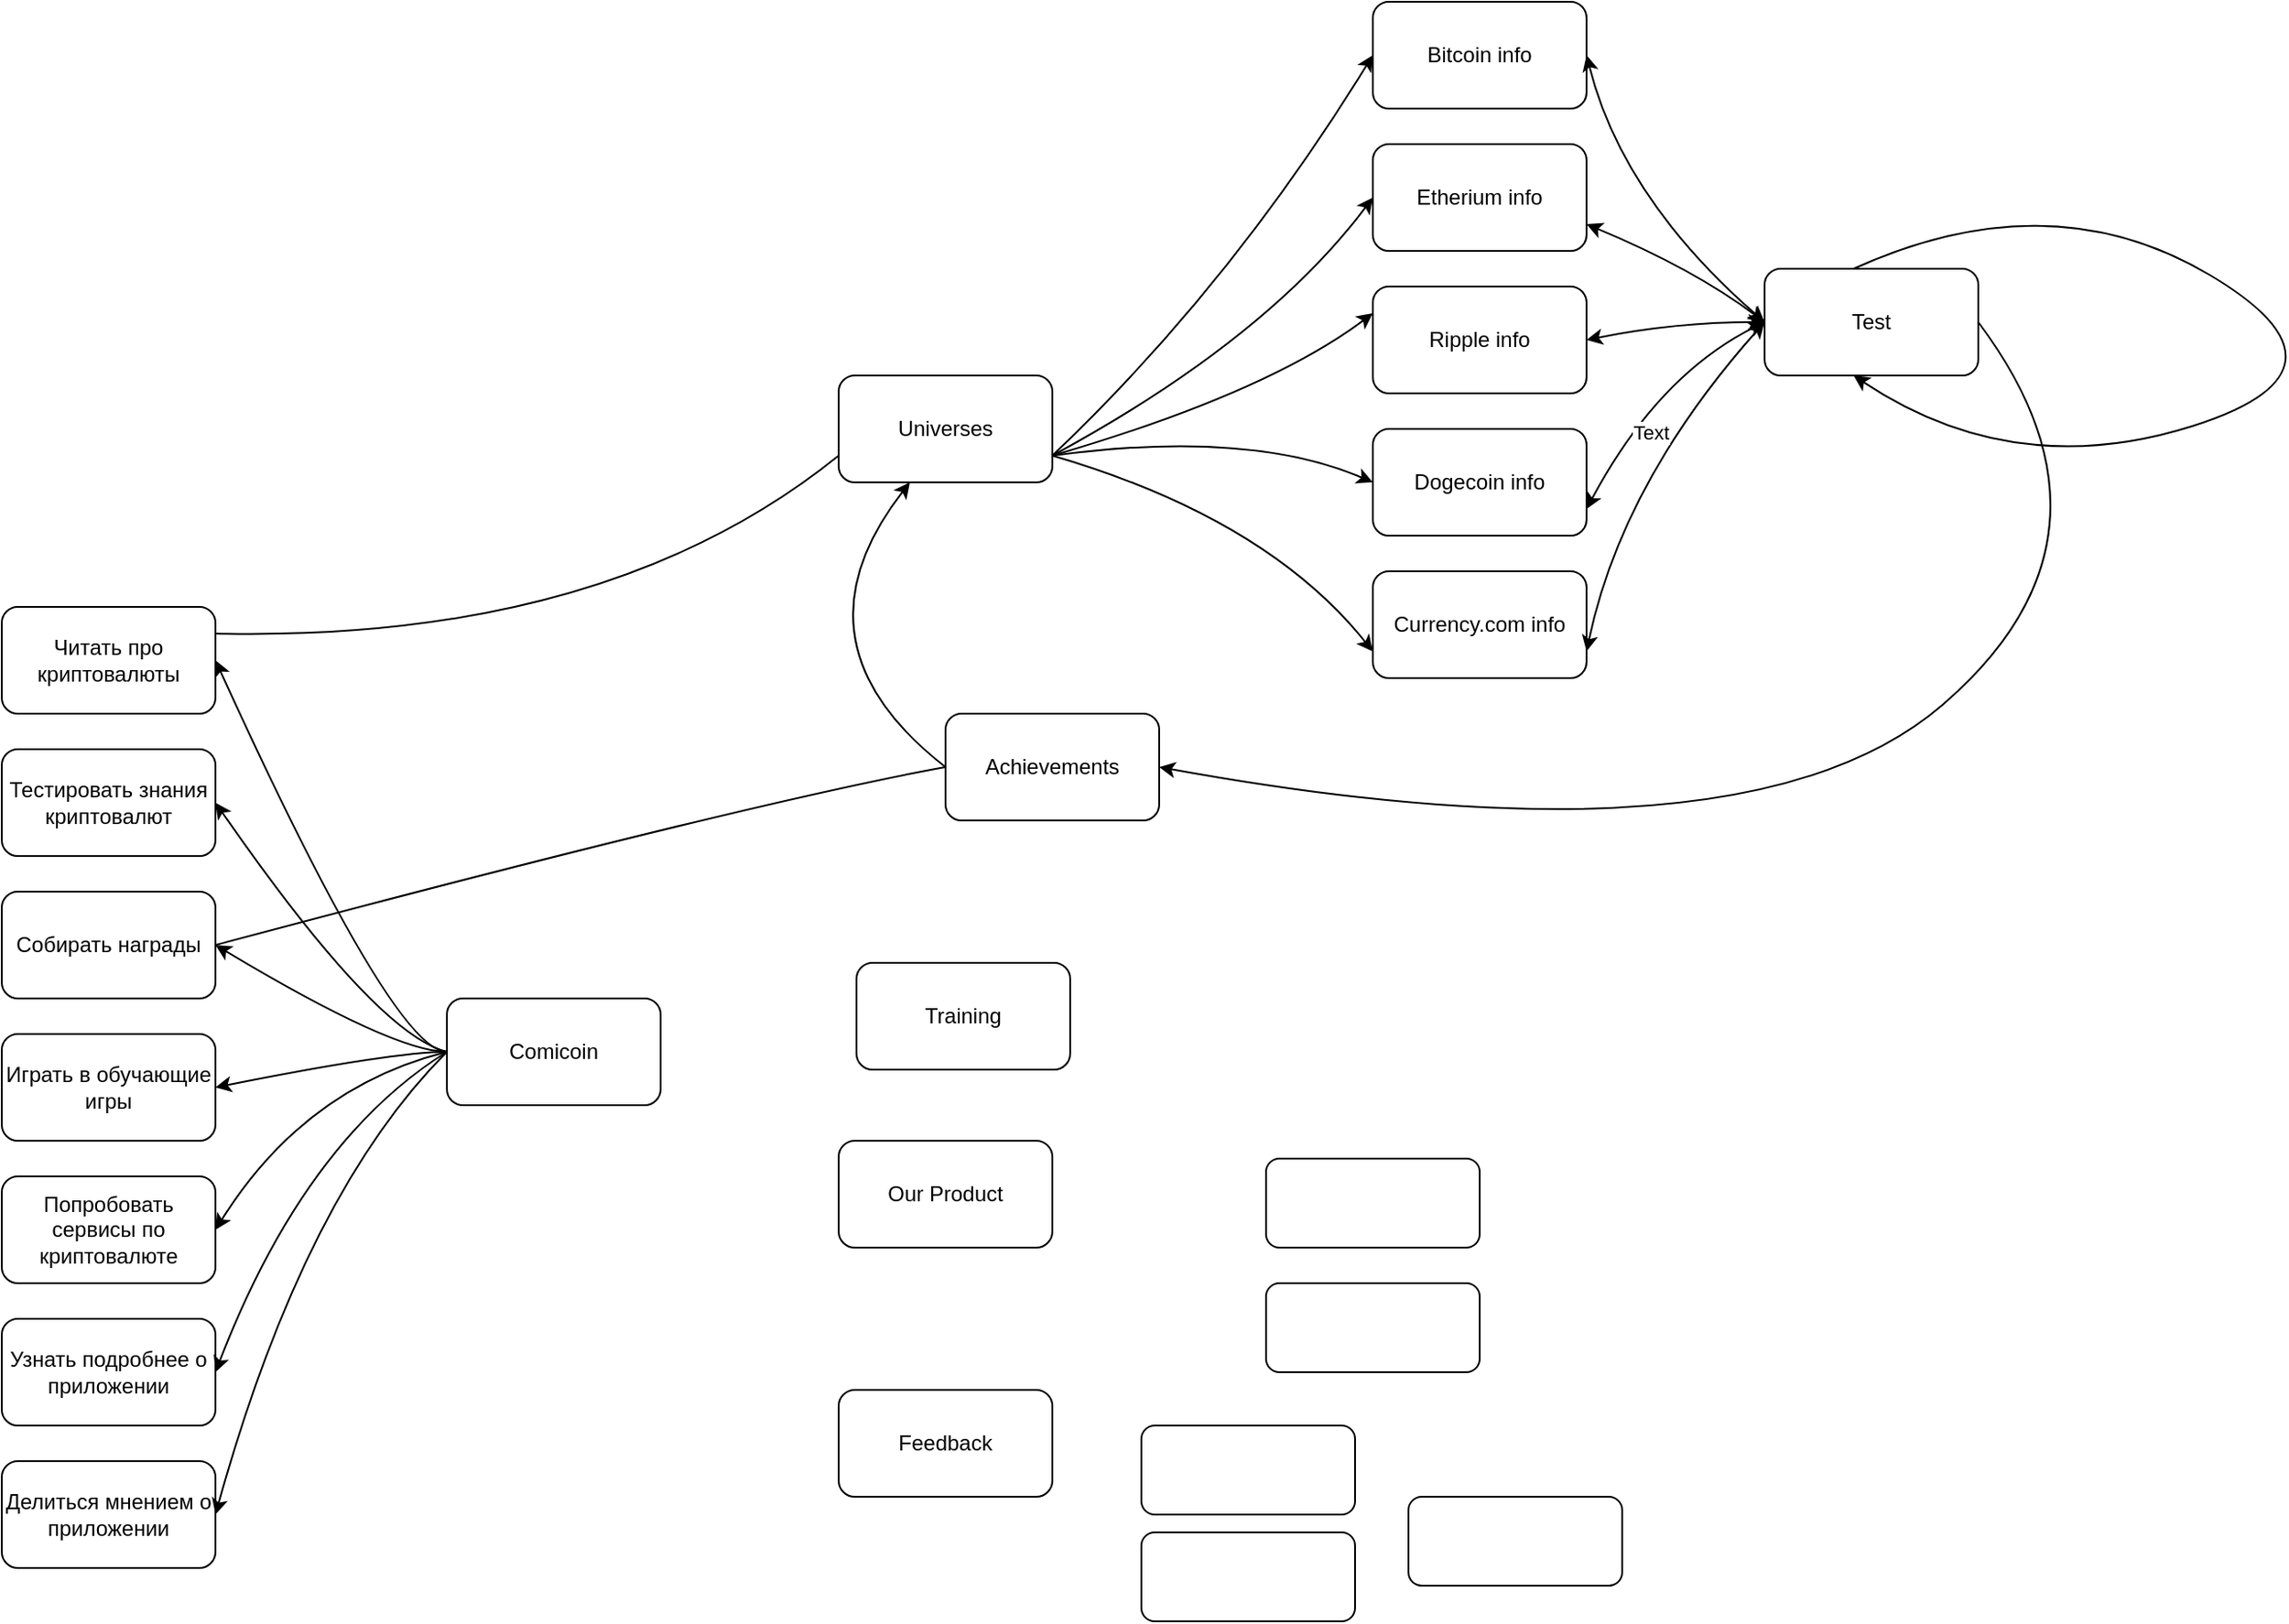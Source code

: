 <mxfile version="20.8.10" type="github">
  <diagram id="6a731a19-8d31-9384-78a2-239565b7b9f0" name="Page-1">
    <mxGraphModel dx="1400" dy="1602" grid="1" gridSize="10" guides="0" tooltips="1" connect="1" arrows="0" fold="1" page="1" pageScale="1" pageWidth="1169" pageHeight="827" background="none" math="0" shadow="0">
      <root>
        <mxCell id="0" />
        <mxCell id="1" parent="0" />
        <mxCell id="xASsT9ErBBi53nfP-A5v-1779" value="Узнать подробнее о приложении" style="rounded=1;whiteSpace=wrap;html=1;" vertex="1" parent="1">
          <mxGeometry x="280" y="620" width="120" height="60" as="geometry" />
        </mxCell>
        <mxCell id="xASsT9ErBBi53nfP-A5v-1780" value="Попробовать сервисы по криптовалюте" style="rounded=1;whiteSpace=wrap;html=1;" vertex="1" parent="1">
          <mxGeometry x="280" y="540" width="120" height="60" as="geometry" />
        </mxCell>
        <mxCell id="xASsT9ErBBi53nfP-A5v-1781" value="Играть в обучающие игры" style="rounded=1;whiteSpace=wrap;html=1;" vertex="1" parent="1">
          <mxGeometry x="280" y="460" width="120" height="60" as="geometry" />
        </mxCell>
        <mxCell id="xASsT9ErBBi53nfP-A5v-1782" value="Тестировать знания криптовалют" style="rounded=1;whiteSpace=wrap;html=1;" vertex="1" parent="1">
          <mxGeometry x="280" y="300" width="120" height="60" as="geometry" />
        </mxCell>
        <mxCell id="xASsT9ErBBi53nfP-A5v-1783" value="Читать про криптовалюты" style="rounded=1;whiteSpace=wrap;html=1;" vertex="1" parent="1">
          <mxGeometry x="280" y="220" width="120" height="60" as="geometry" />
        </mxCell>
        <mxCell id="xASsT9ErBBi53nfP-A5v-1786" value="Делиться мнением о приложении" style="rounded=1;whiteSpace=wrap;html=1;" vertex="1" parent="1">
          <mxGeometry x="280" y="700" width="120" height="60" as="geometry" />
        </mxCell>
        <mxCell id="xASsT9ErBBi53nfP-A5v-1787" value="Comicoin" style="rounded=1;whiteSpace=wrap;html=1;" vertex="1" parent="1">
          <mxGeometry x="530" y="440" width="120" height="60" as="geometry" />
        </mxCell>
        <mxCell id="xASsT9ErBBi53nfP-A5v-1788" value="" style="curved=1;endArrow=classic;html=1;rounded=0;entryX=1;entryY=0.5;entryDx=0;entryDy=0;exitX=0;exitY=0.5;exitDx=0;exitDy=0;" edge="1" parent="1" source="xASsT9ErBBi53nfP-A5v-1787" target="xASsT9ErBBi53nfP-A5v-1783">
          <mxGeometry width="50" height="50" relative="1" as="geometry">
            <mxPoint x="510" y="470" as="sourcePoint" />
            <mxPoint x="560" y="420" as="targetPoint" />
            <Array as="points">
              <mxPoint x="500" y="470" />
            </Array>
          </mxGeometry>
        </mxCell>
        <mxCell id="xASsT9ErBBi53nfP-A5v-1789" value="" style="curved=1;endArrow=classic;html=1;rounded=0;entryX=1;entryY=0.5;entryDx=0;entryDy=0;exitX=0;exitY=0.5;exitDx=0;exitDy=0;" edge="1" parent="1" source="xASsT9ErBBi53nfP-A5v-1787" target="xASsT9ErBBi53nfP-A5v-1782">
          <mxGeometry width="50" height="50" relative="1" as="geometry">
            <mxPoint x="510" y="470" as="sourcePoint" />
            <mxPoint x="560" y="420" as="targetPoint" />
            <Array as="points">
              <mxPoint x="490" y="460" />
            </Array>
          </mxGeometry>
        </mxCell>
        <mxCell id="xASsT9ErBBi53nfP-A5v-1791" value="" style="curved=1;endArrow=classic;html=1;rounded=0;entryX=1;entryY=0.5;entryDx=0;entryDy=0;" edge="1" parent="1" target="xASsT9ErBBi53nfP-A5v-1781">
          <mxGeometry width="50" height="50" relative="1" as="geometry">
            <mxPoint x="530" y="470" as="sourcePoint" />
            <mxPoint x="410" y="390" as="targetPoint" />
            <Array as="points">
              <mxPoint x="500" y="470" />
            </Array>
          </mxGeometry>
        </mxCell>
        <mxCell id="xASsT9ErBBi53nfP-A5v-1792" value="" style="curved=1;endArrow=classic;html=1;rounded=0;entryX=1;entryY=0.5;entryDx=0;entryDy=0;exitX=0;exitY=0.5;exitDx=0;exitDy=0;" edge="1" parent="1" source="xASsT9ErBBi53nfP-A5v-1787" target="xASsT9ErBBi53nfP-A5v-1780">
          <mxGeometry width="50" height="50" relative="1" as="geometry">
            <mxPoint x="550" y="490" as="sourcePoint" />
            <mxPoint x="420" y="400" as="targetPoint" />
            <Array as="points">
              <mxPoint x="450" y="490" />
            </Array>
          </mxGeometry>
        </mxCell>
        <mxCell id="xASsT9ErBBi53nfP-A5v-1793" value="" style="curved=1;endArrow=classic;html=1;rounded=0;entryX=1;entryY=0.5;entryDx=0;entryDy=0;exitX=0;exitY=0.5;exitDx=0;exitDy=0;" edge="1" parent="1" source="xASsT9ErBBi53nfP-A5v-1787" target="xASsT9ErBBi53nfP-A5v-1779">
          <mxGeometry width="50" height="50" relative="1" as="geometry">
            <mxPoint x="560" y="500" as="sourcePoint" />
            <mxPoint x="430" y="410" as="targetPoint" />
            <Array as="points">
              <mxPoint x="450" y="520" />
            </Array>
          </mxGeometry>
        </mxCell>
        <mxCell id="xASsT9ErBBi53nfP-A5v-1794" value="" style="curved=1;endArrow=classic;html=1;rounded=0;entryX=1;entryY=0.5;entryDx=0;entryDy=0;exitX=0;exitY=0.5;exitDx=0;exitDy=0;" edge="1" parent="1" source="xASsT9ErBBi53nfP-A5v-1787" target="xASsT9ErBBi53nfP-A5v-1786">
          <mxGeometry width="50" height="50" relative="1" as="geometry">
            <mxPoint x="570" y="510" as="sourcePoint" />
            <mxPoint x="440" y="420" as="targetPoint" />
            <Array as="points">
              <mxPoint x="450" y="550" />
            </Array>
          </mxGeometry>
        </mxCell>
        <mxCell id="xASsT9ErBBi53nfP-A5v-1795" value="Universes" style="rounded=1;whiteSpace=wrap;html=1;" vertex="1" parent="1">
          <mxGeometry x="750" y="90" width="120" height="60" as="geometry" />
        </mxCell>
        <mxCell id="xASsT9ErBBi53nfP-A5v-1796" value="Training" style="rounded=1;whiteSpace=wrap;html=1;" vertex="1" parent="1">
          <mxGeometry x="760" y="420" width="120" height="60" as="geometry" />
        </mxCell>
        <mxCell id="xASsT9ErBBi53nfP-A5v-1797" value="Our Product" style="rounded=1;whiteSpace=wrap;html=1;" vertex="1" parent="1">
          <mxGeometry x="750" y="520" width="120" height="60" as="geometry" />
        </mxCell>
        <mxCell id="xASsT9ErBBi53nfP-A5v-1798" value="Bitcoin info" style="rounded=1;whiteSpace=wrap;html=1;" vertex="1" parent="1">
          <mxGeometry x="1050" y="-120" width="120" height="60" as="geometry" />
        </mxCell>
        <mxCell id="xASsT9ErBBi53nfP-A5v-1800" value="Собирать награды" style="rounded=1;whiteSpace=wrap;html=1;" vertex="1" parent="1">
          <mxGeometry x="280" y="380" width="120" height="60" as="geometry" />
        </mxCell>
        <mxCell id="xASsT9ErBBi53nfP-A5v-1802" value="" style="curved=1;endArrow=classic;html=1;rounded=0;entryX=1;entryY=0.5;entryDx=0;entryDy=0;" edge="1" parent="1" target="xASsT9ErBBi53nfP-A5v-1800">
          <mxGeometry width="50" height="50" relative="1" as="geometry">
            <mxPoint x="530" y="470" as="sourcePoint" />
            <mxPoint x="410" y="340" as="targetPoint" />
            <Array as="points">
              <mxPoint x="500" y="470" />
            </Array>
          </mxGeometry>
        </mxCell>
        <mxCell id="xASsT9ErBBi53nfP-A5v-1803" value="Etherium info" style="rounded=1;whiteSpace=wrap;html=1;" vertex="1" parent="1">
          <mxGeometry x="1050" y="-40" width="120" height="60" as="geometry" />
        </mxCell>
        <mxCell id="xASsT9ErBBi53nfP-A5v-1804" value="Ripple info" style="rounded=1;whiteSpace=wrap;html=1;" vertex="1" parent="1">
          <mxGeometry x="1050" y="40" width="120" height="60" as="geometry" />
        </mxCell>
        <mxCell id="xASsT9ErBBi53nfP-A5v-1805" value="Dogecoin info" style="rounded=1;whiteSpace=wrap;html=1;" vertex="1" parent="1">
          <mxGeometry x="1050" y="120" width="120" height="60" as="geometry" />
        </mxCell>
        <mxCell id="xASsT9ErBBi53nfP-A5v-1806" value="Currency.com info" style="rounded=1;whiteSpace=wrap;html=1;" vertex="1" parent="1">
          <mxGeometry x="1050" y="200" width="120" height="60" as="geometry" />
        </mxCell>
        <mxCell id="xASsT9ErBBi53nfP-A5v-1809" value="" style="curved=1;endArrow=classic;html=1;rounded=0;entryX=0;entryY=0.5;entryDx=0;entryDy=0;exitX=1;exitY=0.75;exitDx=0;exitDy=0;" edge="1" parent="1" source="xASsT9ErBBi53nfP-A5v-1795" target="xASsT9ErBBi53nfP-A5v-1798">
          <mxGeometry width="50" height="50" relative="1" as="geometry">
            <mxPoint x="880" y="120" as="sourcePoint" />
            <mxPoint x="810" y="150" as="targetPoint" />
            <Array as="points">
              <mxPoint x="970" y="40" />
            </Array>
          </mxGeometry>
        </mxCell>
        <mxCell id="xASsT9ErBBi53nfP-A5v-1810" value="" style="curved=1;endArrow=classic;html=1;rounded=0;entryX=0;entryY=0.5;entryDx=0;entryDy=0;exitX=1;exitY=0.75;exitDx=0;exitDy=0;" edge="1" parent="1" source="xASsT9ErBBi53nfP-A5v-1795" target="xASsT9ErBBi53nfP-A5v-1803">
          <mxGeometry width="50" height="50" relative="1" as="geometry">
            <mxPoint x="890" y="120" as="sourcePoint" />
            <mxPoint x="1060" y="-80" as="targetPoint" />
            <Array as="points">
              <mxPoint x="990" y="70" />
            </Array>
          </mxGeometry>
        </mxCell>
        <mxCell id="xASsT9ErBBi53nfP-A5v-1811" value="" style="curved=1;endArrow=classic;html=1;rounded=0;entryX=0;entryY=0.25;entryDx=0;entryDy=0;exitX=1;exitY=0.75;exitDx=0;exitDy=0;" edge="1" parent="1" source="xASsT9ErBBi53nfP-A5v-1795" target="xASsT9ErBBi53nfP-A5v-1804">
          <mxGeometry width="50" height="50" relative="1" as="geometry">
            <mxPoint x="880" y="130" as="sourcePoint" />
            <mxPoint x="1070" y="-70" as="targetPoint" />
            <Array as="points">
              <mxPoint x="990" y="100" />
            </Array>
          </mxGeometry>
        </mxCell>
        <mxCell id="xASsT9ErBBi53nfP-A5v-1812" value="" style="curved=1;endArrow=classic;html=1;rounded=0;entryX=0;entryY=0.5;entryDx=0;entryDy=0;exitX=1;exitY=0.75;exitDx=0;exitDy=0;" edge="1" parent="1" source="xASsT9ErBBi53nfP-A5v-1795" target="xASsT9ErBBi53nfP-A5v-1805">
          <mxGeometry width="50" height="50" relative="1" as="geometry">
            <mxPoint x="910" y="140" as="sourcePoint" />
            <mxPoint x="1080" y="-60" as="targetPoint" />
            <Array as="points">
              <mxPoint x="980" y="120" />
            </Array>
          </mxGeometry>
        </mxCell>
        <mxCell id="xASsT9ErBBi53nfP-A5v-1813" value="" style="curved=1;endArrow=classic;html=1;rounded=0;entryX=0;entryY=0.75;entryDx=0;entryDy=0;exitX=1;exitY=0.75;exitDx=0;exitDy=0;" edge="1" parent="1" source="xASsT9ErBBi53nfP-A5v-1795" target="xASsT9ErBBi53nfP-A5v-1806">
          <mxGeometry width="50" height="50" relative="1" as="geometry">
            <mxPoint x="920" y="150" as="sourcePoint" />
            <mxPoint x="1090" y="-50" as="targetPoint" />
            <Array as="points">
              <mxPoint x="990" y="170" />
            </Array>
          </mxGeometry>
        </mxCell>
        <mxCell id="xASsT9ErBBi53nfP-A5v-1814" value="" style="endArrow=none;html=1;curved=1;exitX=1;exitY=0.25;exitDx=0;exitDy=0;entryX=0;entryY=0.75;entryDx=0;entryDy=0;" edge="1" parent="1" source="xASsT9ErBBi53nfP-A5v-1783" target="xASsT9ErBBi53nfP-A5v-1795">
          <mxGeometry width="50" height="50" relative="1" as="geometry">
            <mxPoint x="760" y="200" as="sourcePoint" />
            <mxPoint x="810" y="150" as="targetPoint" />
            <Array as="points">
              <mxPoint x="620" y="240" />
            </Array>
          </mxGeometry>
        </mxCell>
        <mxCell id="xASsT9ErBBi53nfP-A5v-1816" value="Test" style="rounded=1;whiteSpace=wrap;html=1;" vertex="1" parent="1">
          <mxGeometry x="1270" y="30" width="120" height="60" as="geometry" />
        </mxCell>
        <mxCell id="xASsT9ErBBi53nfP-A5v-1824" value="" style="curved=1;endArrow=classic;html=1;entryX=0;entryY=0.5;entryDx=0;entryDy=0;exitX=1;exitY=0.5;exitDx=0;exitDy=0;startArrow=classic;startFill=1;" edge="1" parent="1" source="xASsT9ErBBi53nfP-A5v-1798" target="xASsT9ErBBi53nfP-A5v-1816">
          <mxGeometry width="50" height="50" relative="1" as="geometry">
            <mxPoint x="950" y="200" as="sourcePoint" />
            <mxPoint x="1000" y="150" as="targetPoint" />
            <Array as="points">
              <mxPoint x="1190" y="-10" />
            </Array>
          </mxGeometry>
        </mxCell>
        <mxCell id="xASsT9ErBBi53nfP-A5v-1829" value="" style="curved=1;endArrow=classic;html=1;entryX=0;entryY=0.5;entryDx=0;entryDy=0;exitX=1;exitY=0.75;exitDx=0;exitDy=0;startArrow=classic;startFill=1;" edge="1" parent="1" source="xASsT9ErBBi53nfP-A5v-1806" target="xASsT9ErBBi53nfP-A5v-1816">
          <mxGeometry width="50" height="50" relative="1" as="geometry">
            <mxPoint x="1180" y="-80" as="sourcePoint" />
            <mxPoint x="1280" y="70" as="targetPoint" />
            <Array as="points">
              <mxPoint x="1190" y="150" />
            </Array>
          </mxGeometry>
        </mxCell>
        <mxCell id="xASsT9ErBBi53nfP-A5v-1830" value="" style="curved=1;endArrow=classic;html=1;exitX=1;exitY=0.75;exitDx=0;exitDy=0;startArrow=classic;startFill=1;" edge="1" parent="1" source="xASsT9ErBBi53nfP-A5v-1805">
          <mxGeometry width="50" height="50" relative="1" as="geometry">
            <mxPoint x="1190" y="-70" as="sourcePoint" />
            <mxPoint x="1270" y="60" as="targetPoint" />
            <Array as="points">
              <mxPoint x="1210" y="90" />
            </Array>
          </mxGeometry>
        </mxCell>
        <mxCell id="xASsT9ErBBi53nfP-A5v-1841" value="Text" style="edgeLabel;html=1;align=center;verticalAlign=middle;resizable=0;points=[];" vertex="1" connectable="0" parent="xASsT9ErBBi53nfP-A5v-1830">
          <mxGeometry x="-0.27" y="-12" relative="1" as="geometry">
            <mxPoint x="-1" as="offset" />
          </mxGeometry>
        </mxCell>
        <mxCell id="xASsT9ErBBi53nfP-A5v-1831" value="" style="curved=1;endArrow=classic;html=1;entryX=0;entryY=0.5;entryDx=0;entryDy=0;exitX=1;exitY=0.5;exitDx=0;exitDy=0;startArrow=classic;startFill=1;" edge="1" parent="1" source="xASsT9ErBBi53nfP-A5v-1804" target="xASsT9ErBBi53nfP-A5v-1816">
          <mxGeometry width="50" height="50" relative="1" as="geometry">
            <mxPoint x="1200" y="-60" as="sourcePoint" />
            <mxPoint x="1300" y="90" as="targetPoint" />
            <Array as="points">
              <mxPoint x="1220" y="60" />
            </Array>
          </mxGeometry>
        </mxCell>
        <mxCell id="xASsT9ErBBi53nfP-A5v-1832" value="" style="curved=1;endArrow=classic;html=1;exitX=1;exitY=0.75;exitDx=0;exitDy=0;startArrow=classic;startFill=1;" edge="1" parent="1" source="xASsT9ErBBi53nfP-A5v-1803">
          <mxGeometry width="50" height="50" relative="1" as="geometry">
            <mxPoint x="1210" y="-50" as="sourcePoint" />
            <mxPoint x="1270" y="60" as="targetPoint" />
            <Array as="points">
              <mxPoint x="1230" y="30" />
            </Array>
          </mxGeometry>
        </mxCell>
        <mxCell id="xASsT9ErBBi53nfP-A5v-1833" value="Achievements" style="rounded=1;whiteSpace=wrap;html=1;" vertex="1" parent="1">
          <mxGeometry x="810" y="280" width="120" height="60" as="geometry" />
        </mxCell>
        <mxCell id="xASsT9ErBBi53nfP-A5v-1834" value="" style="curved=1;endArrow=classic;html=1;entryX=1;entryY=0.5;entryDx=0;entryDy=0;exitX=1;exitY=0.5;exitDx=0;exitDy=0;" edge="1" parent="1" source="xASsT9ErBBi53nfP-A5v-1816" target="xASsT9ErBBi53nfP-A5v-1833">
          <mxGeometry width="50" height="50" relative="1" as="geometry">
            <mxPoint x="950" y="200" as="sourcePoint" />
            <mxPoint x="1000" y="150" as="targetPoint" />
            <Array as="points">
              <mxPoint x="1480" y="180" />
              <mxPoint x="1260" y="370" />
            </Array>
          </mxGeometry>
        </mxCell>
        <mxCell id="xASsT9ErBBi53nfP-A5v-1835" value="Feedback" style="rounded=1;whiteSpace=wrap;html=1;" vertex="1" parent="1">
          <mxGeometry x="750" y="660" width="120" height="60" as="geometry" />
        </mxCell>
        <mxCell id="xASsT9ErBBi53nfP-A5v-1837" value="" style="curved=1;endArrow=classic;html=1;exitX=0;exitY=0.5;exitDx=0;exitDy=0;" edge="1" parent="1" source="xASsT9ErBBi53nfP-A5v-1833">
          <mxGeometry width="50" height="50" relative="1" as="geometry">
            <mxPoint x="690" y="390" as="sourcePoint" />
            <mxPoint x="790" y="150" as="targetPoint" />
            <Array as="points">
              <mxPoint x="720" y="240" />
            </Array>
          </mxGeometry>
        </mxCell>
        <mxCell id="xASsT9ErBBi53nfP-A5v-1840" value="" style="curved=1;endArrow=classic;html=1;" edge="1" parent="1">
          <mxGeometry width="50" height="50" relative="1" as="geometry">
            <mxPoint x="1320" y="30" as="sourcePoint" />
            <mxPoint x="1320" y="90" as="targetPoint" />
            <Array as="points">
              <mxPoint x="1430" y="-20" />
              <mxPoint x="1610" y="87" />
              <mxPoint x="1410" y="150" />
            </Array>
          </mxGeometry>
        </mxCell>
        <mxCell id="xASsT9ErBBi53nfP-A5v-1842" value="" style="rounded=1;whiteSpace=wrap;html=1;" vertex="1" parent="1">
          <mxGeometry x="990" y="530" width="120" height="50" as="geometry" />
        </mxCell>
        <mxCell id="xASsT9ErBBi53nfP-A5v-1843" value="" style="rounded=1;whiteSpace=wrap;html=1;" vertex="1" parent="1">
          <mxGeometry x="1070" y="720" width="120" height="50" as="geometry" />
        </mxCell>
        <mxCell id="xASsT9ErBBi53nfP-A5v-1844" value="" style="rounded=1;whiteSpace=wrap;html=1;" vertex="1" parent="1">
          <mxGeometry x="920" y="740" width="120" height="50" as="geometry" />
        </mxCell>
        <mxCell id="xASsT9ErBBi53nfP-A5v-1845" value="" style="rounded=1;whiteSpace=wrap;html=1;" vertex="1" parent="1">
          <mxGeometry x="920" y="680" width="120" height="50" as="geometry" />
        </mxCell>
        <mxCell id="xASsT9ErBBi53nfP-A5v-1846" value="" style="rounded=1;whiteSpace=wrap;html=1;" vertex="1" parent="1">
          <mxGeometry x="990" y="600" width="120" height="50" as="geometry" />
        </mxCell>
        <mxCell id="xASsT9ErBBi53nfP-A5v-1847" value="" style="curved=1;endArrow=none;html=1;entryX=0;entryY=0.5;entryDx=0;entryDy=0;endFill=0;" edge="1" parent="1" target="xASsT9ErBBi53nfP-A5v-1833">
          <mxGeometry width="50" height="50" relative="1" as="geometry">
            <mxPoint x="400" y="410" as="sourcePoint" />
            <mxPoint x="1000" y="420" as="targetPoint" />
            <Array as="points">
              <mxPoint x="700" y="330" />
            </Array>
          </mxGeometry>
        </mxCell>
      </root>
    </mxGraphModel>
  </diagram>
</mxfile>
